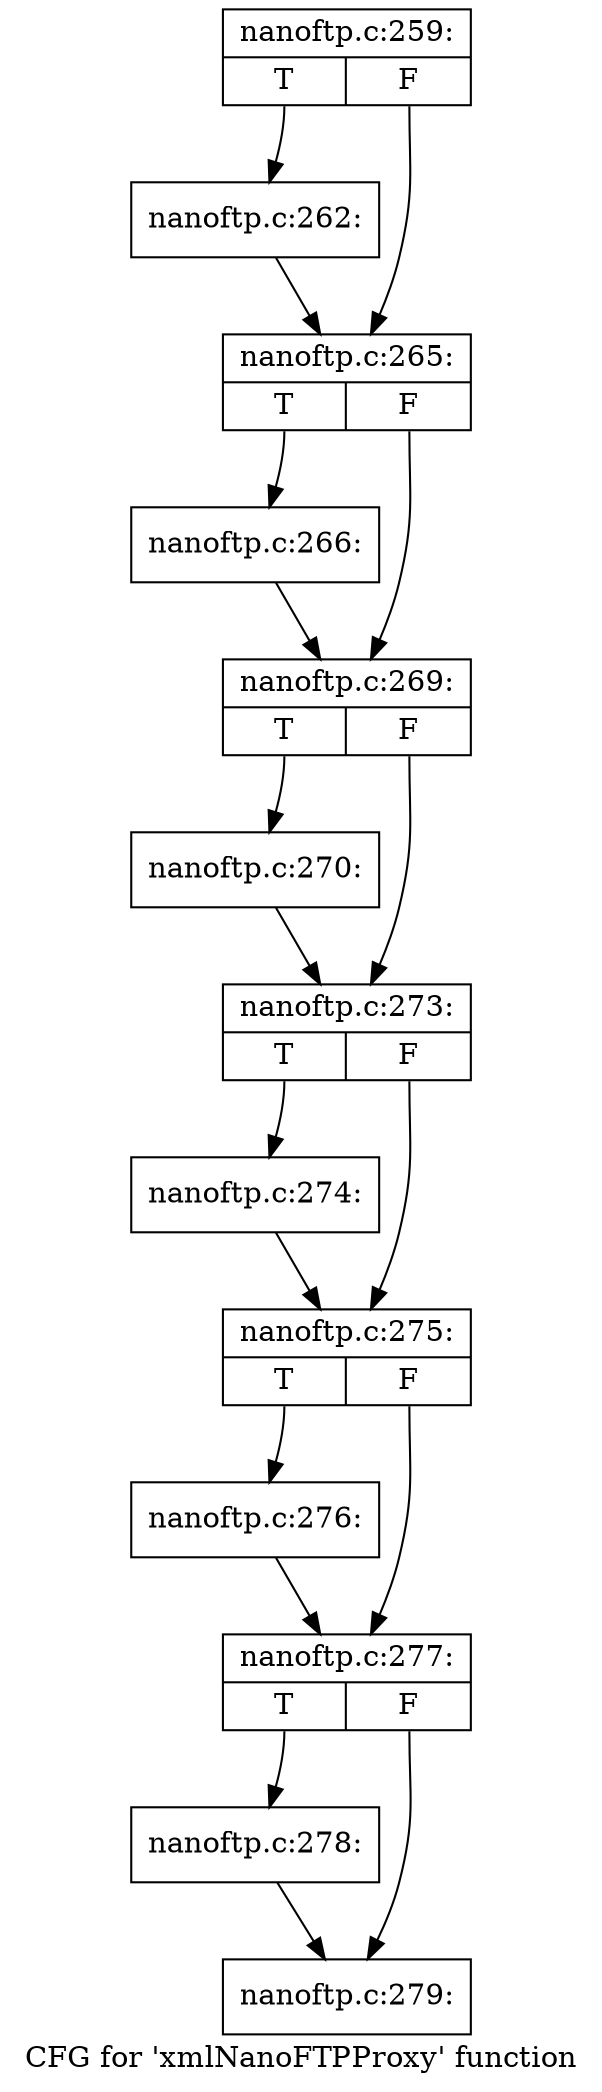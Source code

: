 digraph "CFG for 'xmlNanoFTPProxy' function" {
	label="CFG for 'xmlNanoFTPProxy' function";

	Node0x561533c1ee60 [shape=record,label="{nanoftp.c:259:|{<s0>T|<s1>F}}"];
	Node0x561533c1ee60:s0 -> Node0x561533c22620;
	Node0x561533c1ee60:s1 -> Node0x561533c22670;
	Node0x561533c22620 [shape=record,label="{nanoftp.c:262:}"];
	Node0x561533c22620 -> Node0x561533c22670;
	Node0x561533c22670 [shape=record,label="{nanoftp.c:265:|{<s0>T|<s1>F}}"];
	Node0x561533c22670:s0 -> Node0x561533c22d80;
	Node0x561533c22670:s1 -> Node0x561533c22dd0;
	Node0x561533c22d80 [shape=record,label="{nanoftp.c:266:}"];
	Node0x561533c22d80 -> Node0x561533c22dd0;
	Node0x561533c22dd0 [shape=record,label="{nanoftp.c:269:|{<s0>T|<s1>F}}"];
	Node0x561533c22dd0:s0 -> Node0x561533c1cf30;
	Node0x561533c22dd0:s1 -> Node0x561533c23540;
	Node0x561533c1cf30 [shape=record,label="{nanoftp.c:270:}"];
	Node0x561533c1cf30 -> Node0x561533c23540;
	Node0x561533c23540 [shape=record,label="{nanoftp.c:273:|{<s0>T|<s1>F}}"];
	Node0x561533c23540:s0 -> Node0x561533c1be70;
	Node0x561533c23540:s1 -> Node0x561533c1bec0;
	Node0x561533c1be70 [shape=record,label="{nanoftp.c:274:}"];
	Node0x561533c1be70 -> Node0x561533c1bec0;
	Node0x561533c1bec0 [shape=record,label="{nanoftp.c:275:|{<s0>T|<s1>F}}"];
	Node0x561533c1bec0:s0 -> Node0x561533c24a20;
	Node0x561533c1bec0:s1 -> Node0x561533c24a70;
	Node0x561533c24a20 [shape=record,label="{nanoftp.c:276:}"];
	Node0x561533c24a20 -> Node0x561533c24a70;
	Node0x561533c24a70 [shape=record,label="{nanoftp.c:277:|{<s0>T|<s1>F}}"];
	Node0x561533c24a70:s0 -> Node0x561533c24ff0;
	Node0x561533c24a70:s1 -> Node0x561533c25040;
	Node0x561533c24ff0 [shape=record,label="{nanoftp.c:278:}"];
	Node0x561533c24ff0 -> Node0x561533c25040;
	Node0x561533c25040 [shape=record,label="{nanoftp.c:279:}"];
}
